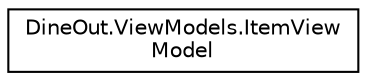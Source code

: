 digraph "Graphical Class Hierarchy"
{
 // LATEX_PDF_SIZE
  edge [fontname="Helvetica",fontsize="10",labelfontname="Helvetica",labelfontsize="10"];
  node [fontname="Helvetica",fontsize="10",shape=record];
  rankdir="LR";
  Node0 [label="DineOut.ViewModels.ItemView\lModel",height=0.2,width=0.4,color="black", fillcolor="white", style="filled",URL="$class_dine_out_1_1_view_models_1_1_item_view_model.html",tooltip=" "];
}
